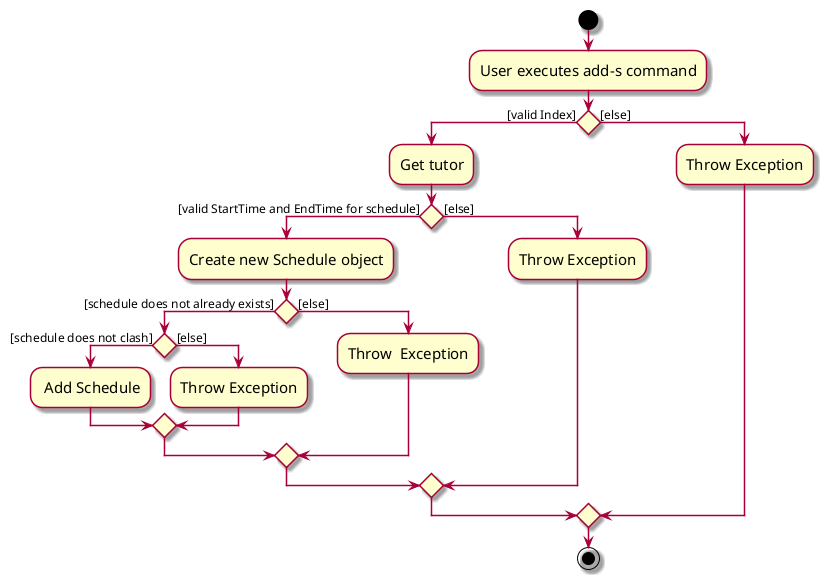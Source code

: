 @startuml
skin rose
skinparam ActivityFontSize 15
skinparam ArrowFontSize 12
start
:User executes add-s command;

'Since the beta syntax does not support placing the condition outside the
'diamond we place it as the true branch instead.

if () then ([valid Index])
    :Get tutor;
    if () then ([valid StartTime and EndTime for schedule])
        :Create new Schedule object;
        if () then ([schedule does not already exists])
            if () then ([schedule does not clash])
                    : Add Schedule;
                else ([else])
                    :Throw Exception;
                endif
        else ([else])
            :Throw  Exception;
        endif
    else ([else])
        :Throw Exception;
    endif
else ([else])
    :Throw Exception;
endif
stop
@enduml
